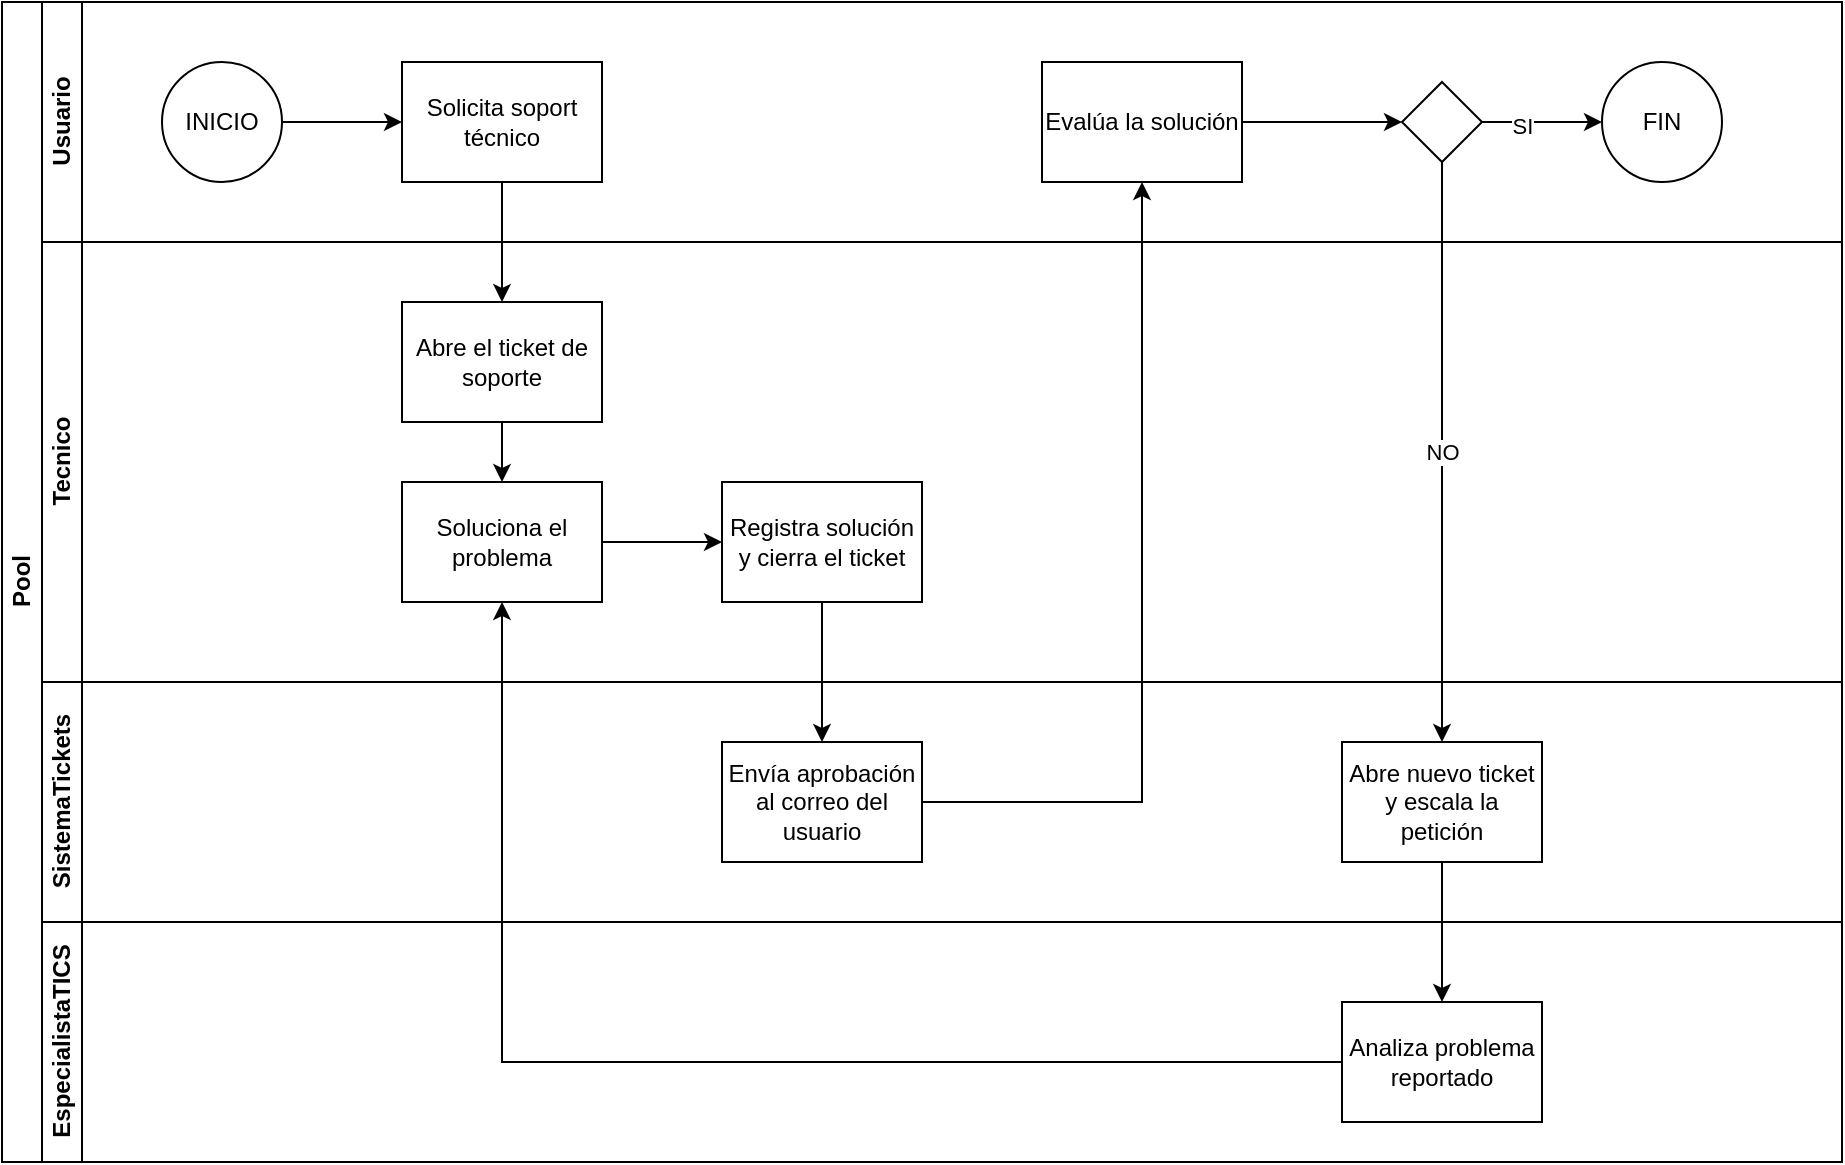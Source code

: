 <mxfile version="16.5.6" type="github">
  <diagram id="prtHgNgQTEPvFCAcTncT" name="Page-1">
    <mxGraphModel dx="1426" dy="820" grid="1" gridSize="10" guides="1" tooltips="1" connect="1" arrows="1" fold="1" page="1" pageScale="1" pageWidth="1169" pageHeight="827" math="0" shadow="0">
      <root>
        <mxCell id="0" />
        <mxCell id="1" parent="0" />
        <mxCell id="dNxyNK7c78bLwvsdeMH5-19" value="Pool" style="swimlane;html=1;childLayout=stackLayout;resizeParent=1;resizeParentMax=0;horizontal=0;startSize=20;horizontalStack=0;" parent="1" vertex="1">
          <mxGeometry x="40" y="120" width="920" height="580" as="geometry" />
        </mxCell>
        <mxCell id="dNxyNK7c78bLwvsdeMH5-20" value="Usuario" style="swimlane;html=1;startSize=20;horizontal=0;" parent="dNxyNK7c78bLwvsdeMH5-19" vertex="1">
          <mxGeometry x="20" width="900" height="120" as="geometry" />
        </mxCell>
        <mxCell id="dNxyNK7c78bLwvsdeMH5-24" value="Solicita soport técnico" style="rounded=0;whiteSpace=wrap;html=1;fontFamily=Helvetica;fontSize=12;fontColor=#000000;align=center;" parent="dNxyNK7c78bLwvsdeMH5-20" vertex="1">
          <mxGeometry x="180" y="30" width="100" height="60" as="geometry" />
        </mxCell>
        <mxCell id="3sms3jZkd3nTwytrOf1f-26" value="Evalúa la solución" style="whiteSpace=wrap;html=1;fontColor=#000000;rounded=0;" parent="dNxyNK7c78bLwvsdeMH5-20" vertex="1">
          <mxGeometry x="500" y="30" width="100" height="60" as="geometry" />
        </mxCell>
        <mxCell id="dNxyNK7c78bLwvsdeMH5-36" value="" style="rhombus;whiteSpace=wrap;html=1;fontFamily=Helvetica;fontSize=12;fontColor=#000000;align=center;" parent="dNxyNK7c78bLwvsdeMH5-20" vertex="1">
          <mxGeometry x="680" y="40" width="40" height="40" as="geometry" />
        </mxCell>
        <mxCell id="3sms3jZkd3nTwytrOf1f-28" style="edgeStyle=orthogonalEdgeStyle;rounded=0;orthogonalLoop=1;jettySize=auto;html=1;entryX=0;entryY=0.5;entryDx=0;entryDy=0;" parent="dNxyNK7c78bLwvsdeMH5-20" source="3sms3jZkd3nTwytrOf1f-26" target="dNxyNK7c78bLwvsdeMH5-36" edge="1">
          <mxGeometry relative="1" as="geometry" />
        </mxCell>
        <mxCell id="3sms3jZkd3nTwytrOf1f-35" value="FIN" style="ellipse;whiteSpace=wrap;html=1;fontColor=#000000;" parent="dNxyNK7c78bLwvsdeMH5-20" vertex="1">
          <mxGeometry x="780" y="30" width="60" height="60" as="geometry" />
        </mxCell>
        <mxCell id="3sms3jZkd3nTwytrOf1f-36" value="" style="edgeStyle=orthogonalEdgeStyle;rounded=0;orthogonalLoop=1;jettySize=auto;html=1;" parent="dNxyNK7c78bLwvsdeMH5-20" source="dNxyNK7c78bLwvsdeMH5-36" target="3sms3jZkd3nTwytrOf1f-35" edge="1">
          <mxGeometry relative="1" as="geometry" />
        </mxCell>
        <mxCell id="W35DsyzS5t0-ayBzTe1d-2" value="&lt;div&gt;SI&lt;/div&gt;" style="edgeLabel;html=1;align=center;verticalAlign=middle;resizable=0;points=[];" vertex="1" connectable="0" parent="3sms3jZkd3nTwytrOf1f-36">
          <mxGeometry x="-0.333" y="-2" relative="1" as="geometry">
            <mxPoint as="offset" />
          </mxGeometry>
        </mxCell>
        <mxCell id="3sms3jZkd3nTwytrOf1f-38" style="edgeStyle=orthogonalEdgeStyle;rounded=0;orthogonalLoop=1;jettySize=auto;html=1;" parent="dNxyNK7c78bLwvsdeMH5-20" source="3sms3jZkd3nTwytrOf1f-37" target="dNxyNK7c78bLwvsdeMH5-24" edge="1">
          <mxGeometry relative="1" as="geometry" />
        </mxCell>
        <mxCell id="3sms3jZkd3nTwytrOf1f-37" value="INICIO" style="ellipse;whiteSpace=wrap;html=1;fontColor=#000000;" parent="dNxyNK7c78bLwvsdeMH5-20" vertex="1">
          <mxGeometry x="60" y="30" width="60" height="60" as="geometry" />
        </mxCell>
        <mxCell id="3sms3jZkd3nTwytrOf1f-27" value="" style="edgeStyle=orthogonalEdgeStyle;rounded=0;orthogonalLoop=1;jettySize=auto;html=1;" parent="dNxyNK7c78bLwvsdeMH5-19" source="3sms3jZkd3nTwytrOf1f-24" target="3sms3jZkd3nTwytrOf1f-26" edge="1">
          <mxGeometry relative="1" as="geometry" />
        </mxCell>
        <mxCell id="3sms3jZkd3nTwytrOf1f-33" style="edgeStyle=orthogonalEdgeStyle;rounded=0;orthogonalLoop=1;jettySize=auto;html=1;entryX=0.5;entryY=0;entryDx=0;entryDy=0;exitX=0.5;exitY=1;exitDx=0;exitDy=0;" parent="dNxyNK7c78bLwvsdeMH5-19" source="3sms3jZkd3nTwytrOf1f-6" target="3sms3jZkd3nTwytrOf1f-24" edge="1">
          <mxGeometry relative="1" as="geometry">
            <mxPoint x="410" y="310" as="sourcePoint" />
            <Array as="points" />
          </mxGeometry>
        </mxCell>
        <mxCell id="3sms3jZkd3nTwytrOf1f-34" style="edgeStyle=orthogonalEdgeStyle;rounded=0;orthogonalLoop=1;jettySize=auto;html=1;entryX=0.5;entryY=0;entryDx=0;entryDy=0;" parent="dNxyNK7c78bLwvsdeMH5-19" source="dNxyNK7c78bLwvsdeMH5-24" target="dNxyNK7c78bLwvsdeMH5-26" edge="1">
          <mxGeometry relative="1" as="geometry" />
        </mxCell>
        <mxCell id="3sms3jZkd3nTwytrOf1f-32" value="NO" style="edgeStyle=orthogonalEdgeStyle;rounded=0;orthogonalLoop=1;jettySize=auto;html=1;" parent="dNxyNK7c78bLwvsdeMH5-19" source="dNxyNK7c78bLwvsdeMH5-36" target="3sms3jZkd3nTwytrOf1f-31" edge="1">
          <mxGeometry relative="1" as="geometry">
            <Array as="points">
              <mxPoint x="720" y="290" />
              <mxPoint x="720" y="290" />
            </Array>
          </mxGeometry>
        </mxCell>
        <mxCell id="dNxyNK7c78bLwvsdeMH5-21" value="Tecnico" style="swimlane;html=1;startSize=20;horizontal=0;" parent="dNxyNK7c78bLwvsdeMH5-19" vertex="1">
          <mxGeometry x="20" y="120" width="900" height="220" as="geometry" />
        </mxCell>
        <mxCell id="3sms3jZkd3nTwytrOf1f-5" style="edgeStyle=orthogonalEdgeStyle;rounded=0;orthogonalLoop=1;jettySize=auto;html=1;entryX=0.5;entryY=0;entryDx=0;entryDy=0;" parent="dNxyNK7c78bLwvsdeMH5-21" source="dNxyNK7c78bLwvsdeMH5-26" target="3sms3jZkd3nTwytrOf1f-3" edge="1">
          <mxGeometry relative="1" as="geometry" />
        </mxCell>
        <mxCell id="dNxyNK7c78bLwvsdeMH5-26" value="Abre el ticket de soporte" style="rounded=0;whiteSpace=wrap;html=1;fontFamily=Helvetica;fontSize=12;fontColor=#000000;align=center;" parent="dNxyNK7c78bLwvsdeMH5-21" vertex="1">
          <mxGeometry x="180" y="30" width="100" height="60" as="geometry" />
        </mxCell>
        <mxCell id="3sms3jZkd3nTwytrOf1f-3" value="Soluciona el problema" style="rounded=0;whiteSpace=wrap;html=1;fontFamily=Helvetica;fontSize=12;fontColor=#000000;align=center;" parent="dNxyNK7c78bLwvsdeMH5-21" vertex="1">
          <mxGeometry x="180" y="120" width="100" height="60" as="geometry" />
        </mxCell>
        <mxCell id="3sms3jZkd3nTwytrOf1f-6" value="Registra solución y cierra el ticket" style="whiteSpace=wrap;html=1;fontColor=#000000;rounded=0;" parent="dNxyNK7c78bLwvsdeMH5-21" vertex="1">
          <mxGeometry x="340" y="120" width="100" height="60" as="geometry" />
        </mxCell>
        <mxCell id="3sms3jZkd3nTwytrOf1f-7" value="" style="edgeStyle=orthogonalEdgeStyle;rounded=0;orthogonalLoop=1;jettySize=auto;html=1;entryX=0;entryY=0.5;entryDx=0;entryDy=0;" parent="dNxyNK7c78bLwvsdeMH5-21" source="3sms3jZkd3nTwytrOf1f-3" target="3sms3jZkd3nTwytrOf1f-6" edge="1">
          <mxGeometry relative="1" as="geometry">
            <mxPoint x="400" y="60" as="targetPoint" />
          </mxGeometry>
        </mxCell>
        <mxCell id="dNxyNK7c78bLwvsdeMH5-22" value="&lt;div&gt;SistemaTickets&lt;/div&gt;" style="swimlane;html=1;startSize=20;horizontal=0;" parent="dNxyNK7c78bLwvsdeMH5-19" vertex="1">
          <mxGeometry x="20" y="340" width="900" height="120" as="geometry" />
        </mxCell>
        <mxCell id="3sms3jZkd3nTwytrOf1f-24" value="Envía aprobación al correo del usuario" style="whiteSpace=wrap;html=1;fontColor=#000000;rounded=0;" parent="dNxyNK7c78bLwvsdeMH5-22" vertex="1">
          <mxGeometry x="340" y="30" width="100" height="60" as="geometry" />
        </mxCell>
        <mxCell id="3sms3jZkd3nTwytrOf1f-31" value="Abre nuevo ticket y escala la petición" style="whiteSpace=wrap;html=1;fontColor=#000000;" parent="dNxyNK7c78bLwvsdeMH5-22" vertex="1">
          <mxGeometry x="650" y="30" width="100" height="60" as="geometry" />
        </mxCell>
        <mxCell id="3sms3jZkd3nTwytrOf1f-42" value="EspecialistaTICS" style="swimlane;html=1;startSize=20;horizontal=0;" parent="dNxyNK7c78bLwvsdeMH5-19" vertex="1">
          <mxGeometry x="20" y="460" width="900" height="120" as="geometry" />
        </mxCell>
        <mxCell id="3sms3jZkd3nTwytrOf1f-44" value="Analiza problema reportado" style="whiteSpace=wrap;html=1;fontColor=#000000;" parent="3sms3jZkd3nTwytrOf1f-42" vertex="1">
          <mxGeometry x="650" y="40" width="100" height="60" as="geometry" />
        </mxCell>
        <mxCell id="3sms3jZkd3nTwytrOf1f-45" style="edgeStyle=orthogonalEdgeStyle;rounded=0;orthogonalLoop=1;jettySize=auto;html=1;entryX=0.5;entryY=0;entryDx=0;entryDy=0;" parent="dNxyNK7c78bLwvsdeMH5-19" source="3sms3jZkd3nTwytrOf1f-31" target="3sms3jZkd3nTwytrOf1f-44" edge="1">
          <mxGeometry relative="1" as="geometry" />
        </mxCell>
        <mxCell id="W35DsyzS5t0-ayBzTe1d-1" style="edgeStyle=orthogonalEdgeStyle;rounded=0;orthogonalLoop=1;jettySize=auto;html=1;" edge="1" parent="dNxyNK7c78bLwvsdeMH5-19" source="3sms3jZkd3nTwytrOf1f-44" target="3sms3jZkd3nTwytrOf1f-3">
          <mxGeometry relative="1" as="geometry">
            <mxPoint x="320" y="460" as="targetPoint" />
          </mxGeometry>
        </mxCell>
      </root>
    </mxGraphModel>
  </diagram>
</mxfile>
